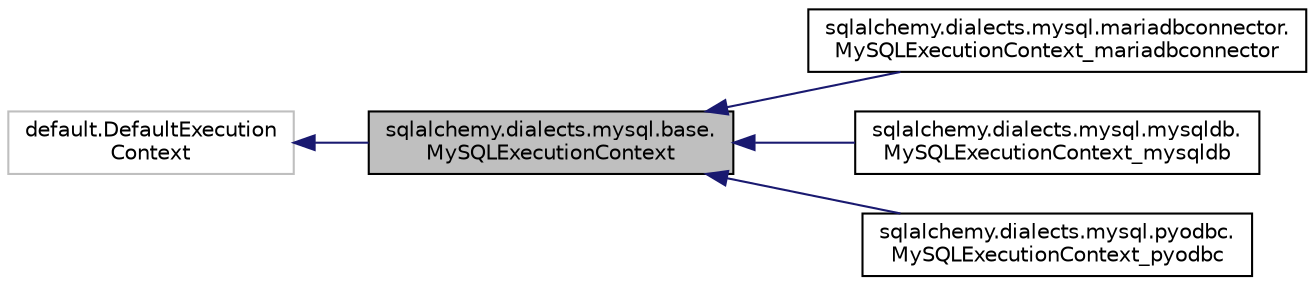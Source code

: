 digraph "sqlalchemy.dialects.mysql.base.MySQLExecutionContext"
{
 // LATEX_PDF_SIZE
  edge [fontname="Helvetica",fontsize="10",labelfontname="Helvetica",labelfontsize="10"];
  node [fontname="Helvetica",fontsize="10",shape=record];
  rankdir="LR";
  Node1 [label="sqlalchemy.dialects.mysql.base.\lMySQLExecutionContext",height=0.2,width=0.4,color="black", fillcolor="grey75", style="filled", fontcolor="black",tooltip=" "];
  Node2 -> Node1 [dir="back",color="midnightblue",fontsize="10",style="solid",fontname="Helvetica"];
  Node2 [label="default.DefaultExecution\lContext",height=0.2,width=0.4,color="grey75", fillcolor="white", style="filled",tooltip=" "];
  Node1 -> Node3 [dir="back",color="midnightblue",fontsize="10",style="solid",fontname="Helvetica"];
  Node3 [label="sqlalchemy.dialects.mysql.mariadbconnector.\lMySQLExecutionContext_mariadbconnector",height=0.2,width=0.4,color="black", fillcolor="white", style="filled",URL="$classsqlalchemy_1_1dialects_1_1mysql_1_1mariadbconnector_1_1MySQLExecutionContext__mariadbconnector.html",tooltip=" "];
  Node1 -> Node4 [dir="back",color="midnightblue",fontsize="10",style="solid",fontname="Helvetica"];
  Node4 [label="sqlalchemy.dialects.mysql.mysqldb.\lMySQLExecutionContext_mysqldb",height=0.2,width=0.4,color="black", fillcolor="white", style="filled",URL="$classsqlalchemy_1_1dialects_1_1mysql_1_1mysqldb_1_1MySQLExecutionContext__mysqldb.html",tooltip=" "];
  Node1 -> Node5 [dir="back",color="midnightblue",fontsize="10",style="solid",fontname="Helvetica"];
  Node5 [label="sqlalchemy.dialects.mysql.pyodbc.\lMySQLExecutionContext_pyodbc",height=0.2,width=0.4,color="black", fillcolor="white", style="filled",URL="$classsqlalchemy_1_1dialects_1_1mysql_1_1pyodbc_1_1MySQLExecutionContext__pyodbc.html",tooltip=" "];
}
